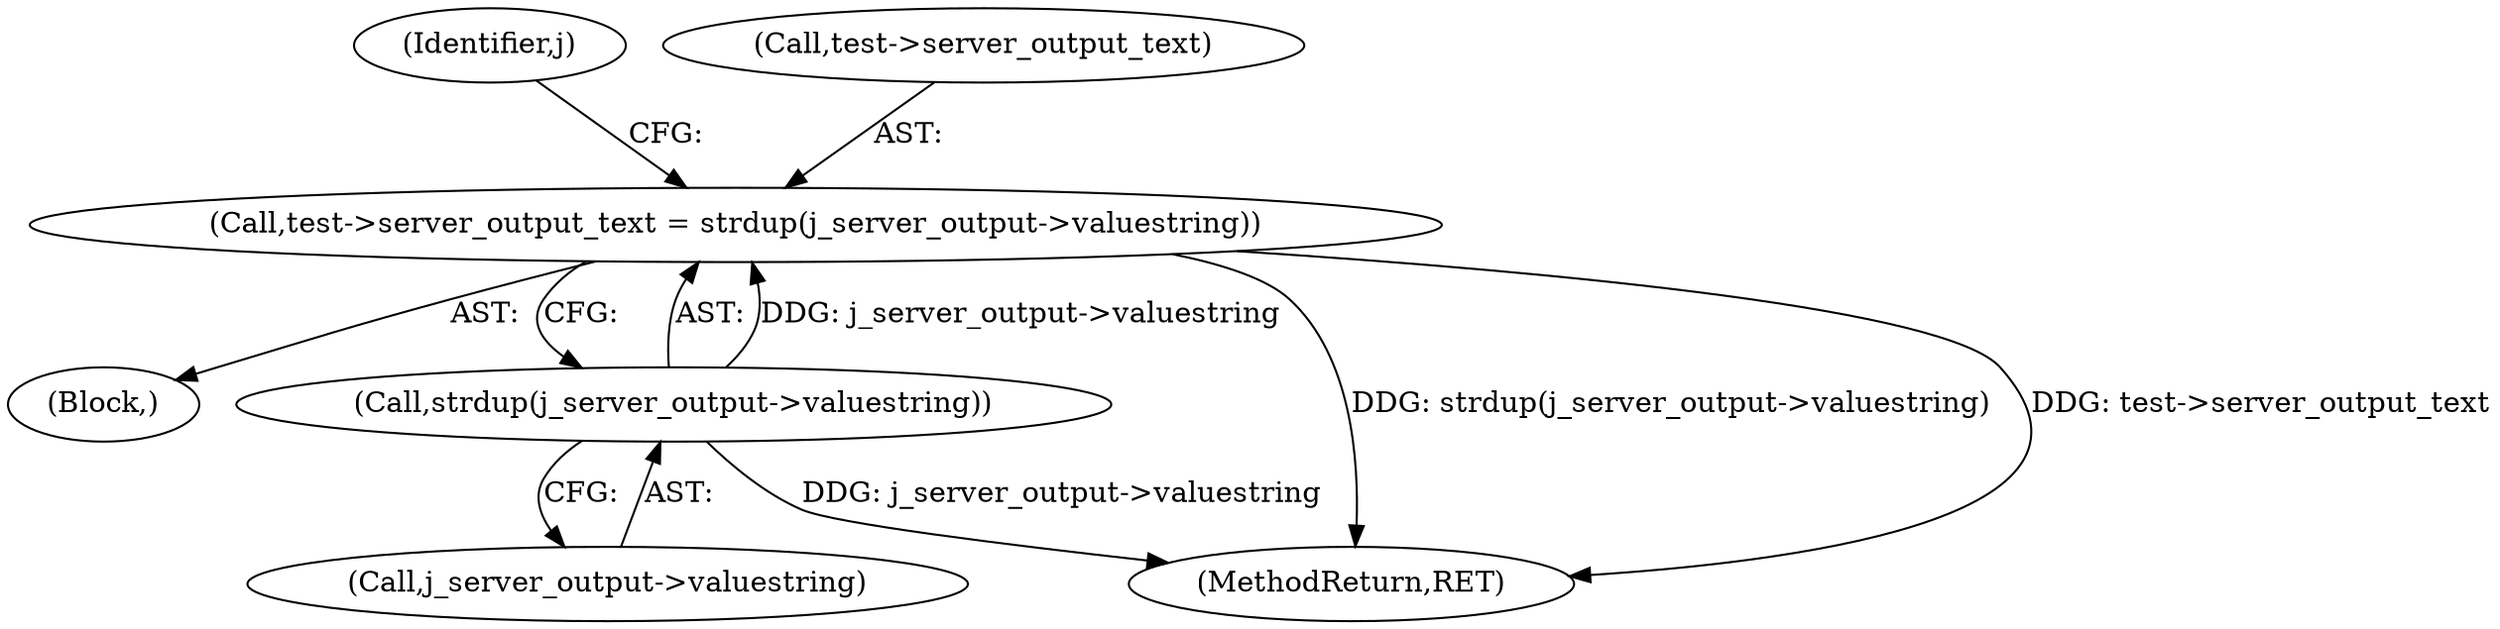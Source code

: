digraph "0_iperf_91f2fa59e8ed80dfbf400add0164ee0e508e412a_48@API" {
"1000498" [label="(Call,test->server_output_text = strdup(j_server_output->valuestring))"];
"1000502" [label="(Call,strdup(j_server_output->valuestring))"];
"1000507" [label="(Identifier,j)"];
"1000498" [label="(Call,test->server_output_text = strdup(j_server_output->valuestring))"];
"1000497" [label="(Block,)"];
"1000510" [label="(MethodReturn,RET)"];
"1000502" [label="(Call,strdup(j_server_output->valuestring))"];
"1000499" [label="(Call,test->server_output_text)"];
"1000503" [label="(Call,j_server_output->valuestring)"];
"1000498" -> "1000497"  [label="AST: "];
"1000498" -> "1000502"  [label="CFG: "];
"1000499" -> "1000498"  [label="AST: "];
"1000502" -> "1000498"  [label="AST: "];
"1000507" -> "1000498"  [label="CFG: "];
"1000498" -> "1000510"  [label="DDG: strdup(j_server_output->valuestring)"];
"1000498" -> "1000510"  [label="DDG: test->server_output_text"];
"1000502" -> "1000498"  [label="DDG: j_server_output->valuestring"];
"1000502" -> "1000503"  [label="CFG: "];
"1000503" -> "1000502"  [label="AST: "];
"1000502" -> "1000510"  [label="DDG: j_server_output->valuestring"];
}

